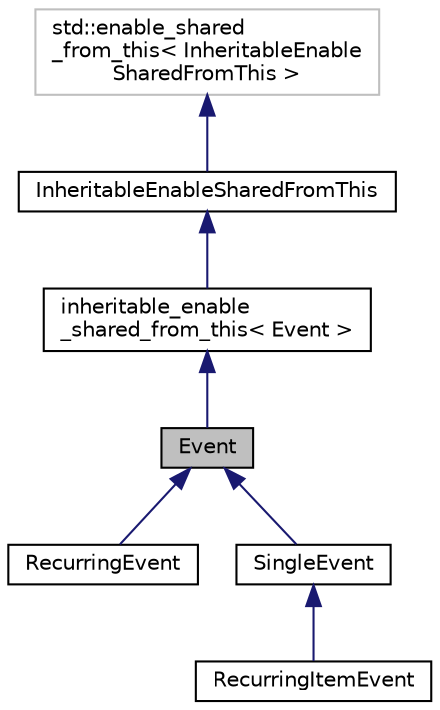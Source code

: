 digraph "Event"
{
 // LATEX_PDF_SIZE
  edge [fontname="Helvetica",fontsize="10",labelfontname="Helvetica",labelfontsize="10"];
  node [fontname="Helvetica",fontsize="10",shape=record];
  Node1 [label="Event",height=0.2,width=0.4,color="black", fillcolor="grey75", style="filled", fontcolor="black",tooltip=" "];
  Node2 -> Node1 [dir="back",color="midnightblue",fontsize="10",style="solid",fontname="Helvetica"];
  Node2 [label="inheritable_enable\l_shared_from_this\< Event \>",height=0.2,width=0.4,color="black", fillcolor="white", style="filled",URL="$classinheritable__enable__shared__from__this.html",tooltip=" "];
  Node3 -> Node2 [dir="back",color="midnightblue",fontsize="10",style="solid",fontname="Helvetica"];
  Node3 [label="InheritableEnableSharedFromThis",height=0.2,width=0.4,color="black", fillcolor="white", style="filled",URL="$class_inheritable_enable_shared_from_this.html",tooltip=" "];
  Node4 -> Node3 [dir="back",color="midnightblue",fontsize="10",style="solid",fontname="Helvetica"];
  Node4 [label="std::enable_shared\l_from_this\< InheritableEnable\lSharedFromThis \>",height=0.2,width=0.4,color="grey75", fillcolor="white", style="filled",tooltip=" "];
  Node1 -> Node5 [dir="back",color="midnightblue",fontsize="10",style="solid",fontname="Helvetica"];
  Node5 [label="RecurringEvent",height=0.2,width=0.4,color="black", fillcolor="white", style="filled",URL="$class_recurring_event.html",tooltip=" "];
  Node1 -> Node6 [dir="back",color="midnightblue",fontsize="10",style="solid",fontname="Helvetica"];
  Node6 [label="SingleEvent",height=0.2,width=0.4,color="black", fillcolor="white", style="filled",URL="$class_single_event.html",tooltip=" "];
  Node6 -> Node7 [dir="back",color="midnightblue",fontsize="10",style="solid",fontname="Helvetica"];
  Node7 [label="RecurringItemEvent",height=0.2,width=0.4,color="black", fillcolor="white", style="filled",URL="$class_recurring_item_event.html",tooltip=" "];
}

